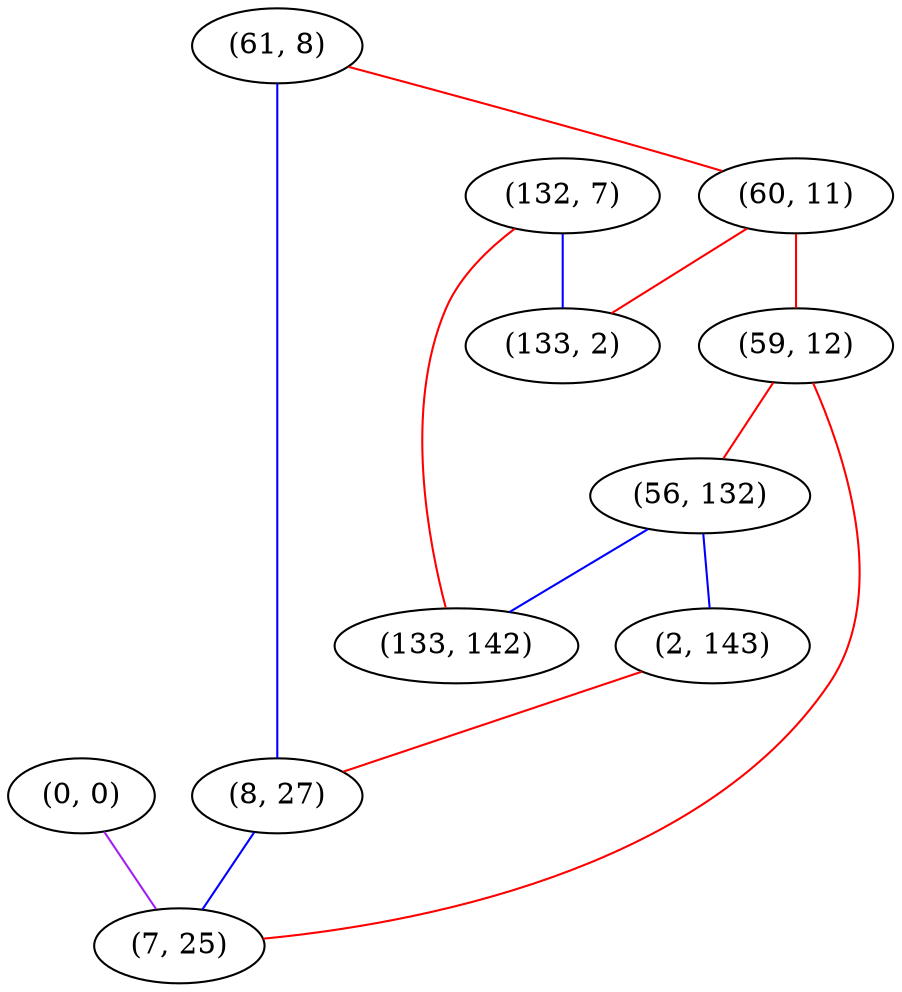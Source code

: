 graph "" {
"(132, 7)";
"(0, 0)";
"(61, 8)";
"(60, 11)";
"(59, 12)";
"(56, 132)";
"(133, 142)";
"(2, 143)";
"(8, 27)";
"(7, 25)";
"(133, 2)";
"(132, 7)" -- "(133, 142)"  [color=red, key=0, weight=1];
"(132, 7)" -- "(133, 2)"  [color=blue, key=0, weight=3];
"(0, 0)" -- "(7, 25)"  [color=purple, key=0, weight=4];
"(61, 8)" -- "(8, 27)"  [color=blue, key=0, weight=3];
"(61, 8)" -- "(60, 11)"  [color=red, key=0, weight=1];
"(60, 11)" -- "(133, 2)"  [color=red, key=0, weight=1];
"(60, 11)" -- "(59, 12)"  [color=red, key=0, weight=1];
"(59, 12)" -- "(56, 132)"  [color=red, key=0, weight=1];
"(59, 12)" -- "(7, 25)"  [color=red, key=0, weight=1];
"(56, 132)" -- "(2, 143)"  [color=blue, key=0, weight=3];
"(56, 132)" -- "(133, 142)"  [color=blue, key=0, weight=3];
"(2, 143)" -- "(8, 27)"  [color=red, key=0, weight=1];
"(8, 27)" -- "(7, 25)"  [color=blue, key=0, weight=3];
}
